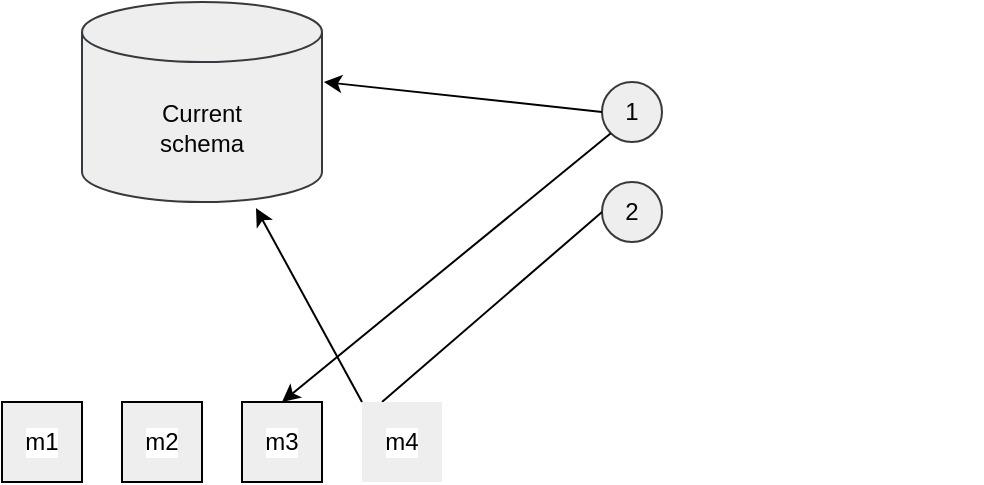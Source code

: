 <mxfile>
    <diagram id="zJgHKkXMXIZw-eT9eULb" name="Page-1">
        <mxGraphModel dx="896" dy="779" grid="1" gridSize="10" guides="1" tooltips="1" connect="1" arrows="1" fold="1" page="1" pageScale="1" pageWidth="850" pageHeight="1100" math="0" shadow="0">
            <root>
                <mxCell id="0"/>
                <mxCell id="1" parent="0"/>
                <mxCell id="2" value="Current&lt;br&gt;schema" style="shape=cylinder3;whiteSpace=wrap;html=1;boundedLbl=1;backgroundOutline=1;size=15;fillColor=#eeeeee;strokeColor=#36393d;fontColor=#050505;" vertex="1" parent="1">
                    <mxGeometry x="210" y="190" width="120" height="100" as="geometry"/>
                </mxCell>
                <mxCell id="13" value="1" style="ellipse;whiteSpace=wrap;html=1;aspect=fixed;fillColor=#eeeeee;strokeColor=#36393d;fontColor=#050505;" vertex="1" parent="1">
                    <mxGeometry x="470" y="230" width="30" height="30" as="geometry"/>
                </mxCell>
                <mxCell id="14" value="2" style="ellipse;whiteSpace=wrap;html=1;aspect=fixed;fillColor=#eeeeee;strokeColor=#36393d;fontColor=#050505;" vertex="1" parent="1">
                    <mxGeometry x="470" y="280" width="30" height="30" as="geometry"/>
                </mxCell>
                <mxCell id="15" value="" style="endArrow=classic;html=1;entryX=1.008;entryY=0.4;entryDx=0;entryDy=0;entryPerimeter=0;exitX=0;exitY=0.5;exitDx=0;exitDy=0;" edge="1" parent="1" source="13" target="2">
                    <mxGeometry width="50" height="50" relative="1" as="geometry">
                        <mxPoint x="400" y="420" as="sourcePoint"/>
                        <mxPoint x="450" y="370" as="targetPoint"/>
                    </mxGeometry>
                </mxCell>
                <mxCell id="16" value="" style="endArrow=classic;html=1;entryX=0.5;entryY=0;entryDx=0;entryDy=0;exitX=0;exitY=1;exitDx=0;exitDy=0;" edge="1" parent="1" source="13" target="21">
                    <mxGeometry width="50" height="50" relative="1" as="geometry">
                        <mxPoint x="400" y="420" as="sourcePoint"/>
                        <mxPoint x="450" y="370" as="targetPoint"/>
                    </mxGeometry>
                </mxCell>
                <mxCell id="17" value="" style="endArrow=none;html=1;entryX=0.25;entryY=0;entryDx=0;entryDy=0;exitX=0;exitY=0.5;exitDx=0;exitDy=0;endFill=0;" edge="1" parent="1" source="14" target="22">
                    <mxGeometry width="50" height="50" relative="1" as="geometry">
                        <mxPoint x="400" y="420" as="sourcePoint"/>
                        <mxPoint x="450" y="370" as="targetPoint"/>
                    </mxGeometry>
                </mxCell>
                <mxCell id="18" value="" style="endArrow=classic;html=1;entryX=0.725;entryY=1.03;entryDx=0;entryDy=0;entryPerimeter=0;exitX=0;exitY=0;exitDx=0;exitDy=0;" edge="1" parent="1" source="22" target="2">
                    <mxGeometry width="50" height="50" relative="1" as="geometry">
                        <mxPoint x="400" y="420" as="sourcePoint"/>
                        <mxPoint x="450" y="370" as="targetPoint"/>
                    </mxGeometry>
                </mxCell>
                <mxCell id="19" value="Determine current schema&lt;br&gt;migration version" style="text;html=1;strokeColor=none;fillColor=none;align=left;verticalAlign=middle;whiteSpace=wrap;rounded=0;fontColor=#FFFFFF;" vertex="1" parent="1">
                    <mxGeometry x="510" y="230" width="150" height="30" as="geometry"/>
                </mxCell>
                <mxCell id="21" value="&lt;span style=&quot;background-color: rgb(255, 255, 255);&quot;&gt;&lt;font color=&quot;#000000&quot;&gt;m3&lt;/font&gt;&lt;/span&gt;" style="rounded=0;whiteSpace=wrap;html=1;labelBackgroundColor=default;fillColor=#eeeeee;strokeColor=default;fontStyle=0" vertex="1" parent="1">
                    <mxGeometry x="290" y="390" width="40" height="40" as="geometry"/>
                </mxCell>
                <mxCell id="22" value="&lt;span style=&quot;background-color: rgb(255, 255, 255);&quot;&gt;&lt;font color=&quot;#000000&quot;&gt;m4&lt;/font&gt;&lt;/span&gt;" style="rounded=0;whiteSpace=wrap;html=1;labelBackgroundColor=default;fillColor=#eeeeee;strokeColor=none;fontStyle=0" vertex="1" parent="1">
                    <mxGeometry x="350" y="390" width="40" height="40" as="geometry"/>
                </mxCell>
                <mxCell id="23" value="&lt;span style=&quot;background-color: rgb(255, 255, 255);&quot;&gt;&lt;font color=&quot;#000000&quot;&gt;m2&lt;/font&gt;&lt;/span&gt;" style="rounded=0;whiteSpace=wrap;html=1;labelBackgroundColor=default;fillColor=#eeeeee;strokeColor=default;fontStyle=0" vertex="1" parent="1">
                    <mxGeometry x="230" y="390" width="40" height="40" as="geometry"/>
                </mxCell>
                <mxCell id="24" value="&lt;span style=&quot;background-color: rgb(255, 255, 255);&quot;&gt;&lt;font color=&quot;#000000&quot;&gt;m1&lt;/font&gt;&lt;/span&gt;" style="rounded=0;whiteSpace=wrap;html=1;labelBackgroundColor=default;fillColor=#eeeeee;strokeColor=default;fontStyle=0" vertex="1" parent="1">
                    <mxGeometry x="170" y="390" width="40" height="40" as="geometry"/>
                </mxCell>
                <mxCell id="25" value="Aply all new migrations" style="text;html=1;strokeColor=none;fillColor=none;align=left;verticalAlign=middle;whiteSpace=wrap;rounded=0;fontColor=#FFFFFF;" vertex="1" parent="1">
                    <mxGeometry x="510" y="280" width="150" height="30" as="geometry"/>
                </mxCell>
            </root>
        </mxGraphModel>
    </diagram>
</mxfile>
